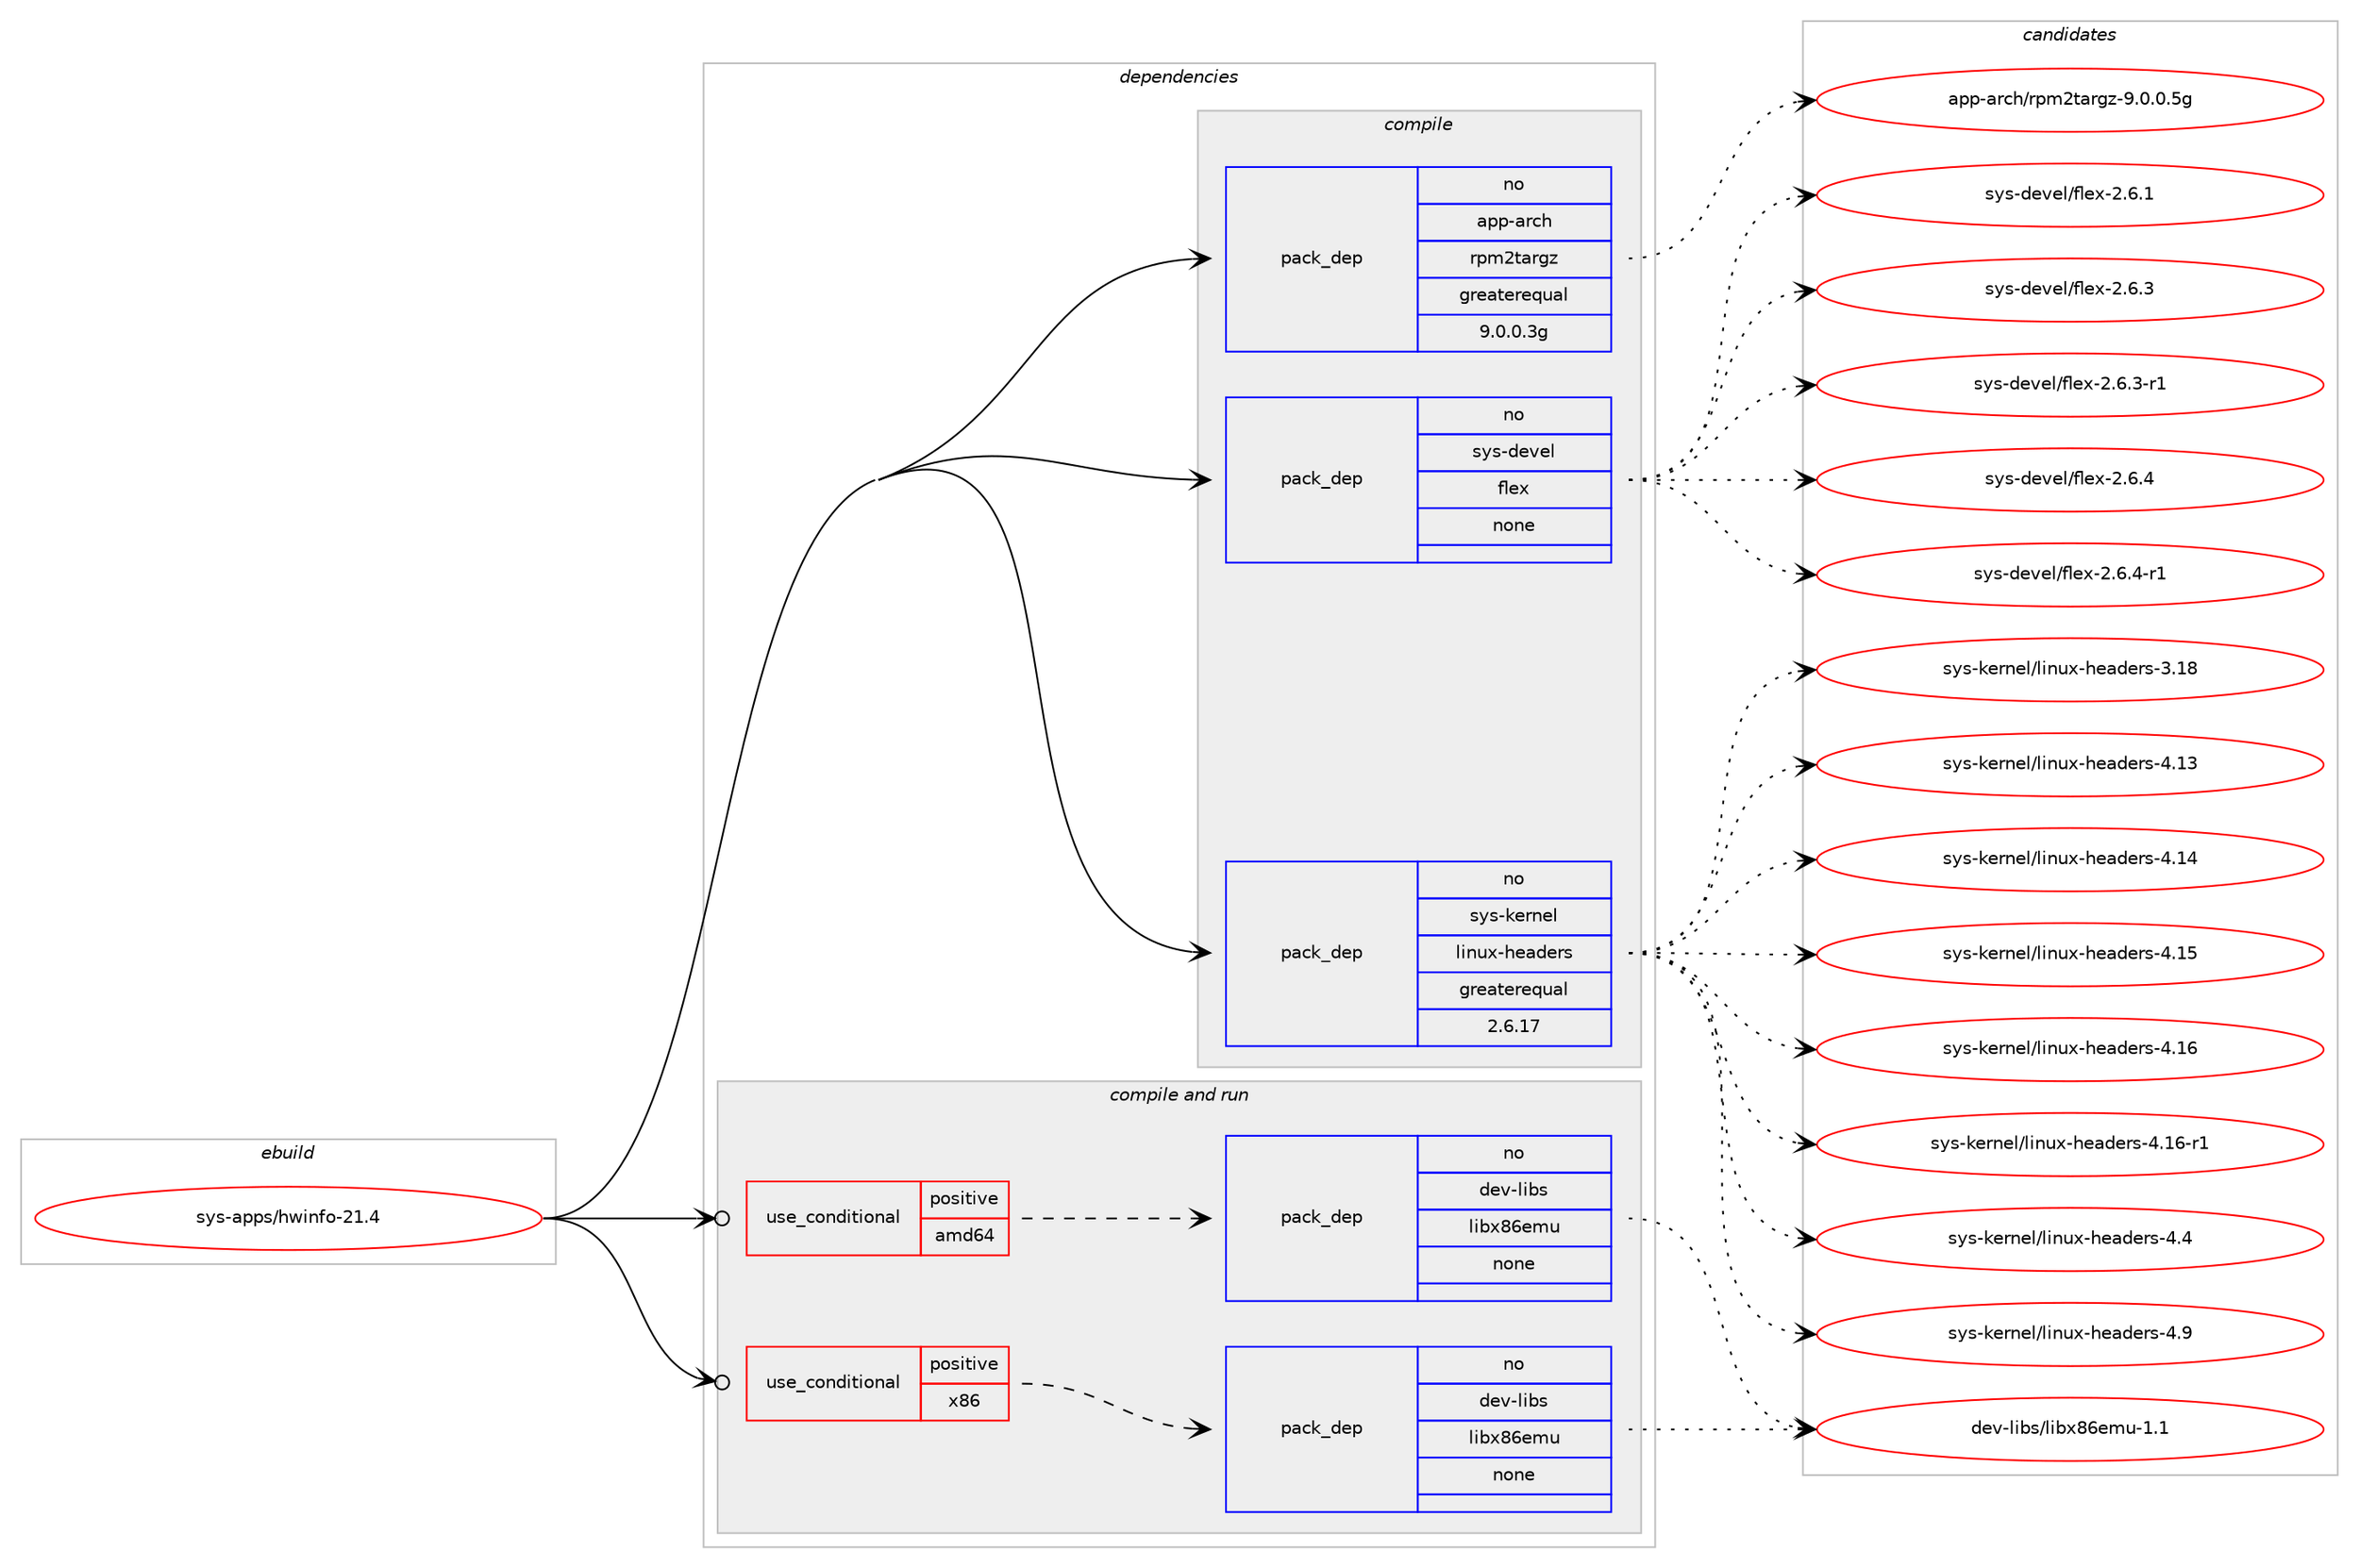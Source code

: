 digraph prolog {

# *************
# Graph options
# *************

newrank=true;
concentrate=true;
compound=true;
graph [rankdir=LR,fontname=Helvetica,fontsize=10,ranksep=1.5];#, ranksep=2.5, nodesep=0.2];
edge  [arrowhead=vee];
node  [fontname=Helvetica,fontsize=10];

# **********
# The ebuild
# **********

subgraph cluster_leftcol {
color=gray;
rank=same;
label=<<i>ebuild</i>>;
id [label="sys-apps/hwinfo-21.4", color=red, width=4, href="../sys-apps/hwinfo-21.4.svg"];
}

# ****************
# The dependencies
# ****************

subgraph cluster_midcol {
color=gray;
label=<<i>dependencies</i>>;
subgraph cluster_compile {
fillcolor="#eeeeee";
style=filled;
label=<<i>compile</i>>;
subgraph pack5908 {
dependency6369 [label=<<TABLE BORDER="0" CELLBORDER="1" CELLSPACING="0" CELLPADDING="4" WIDTH="220"><TR><TD ROWSPAN="6" CELLPADDING="30">pack_dep</TD></TR><TR><TD WIDTH="110">no</TD></TR><TR><TD>app-arch</TD></TR><TR><TD>rpm2targz</TD></TR><TR><TD>greaterequal</TD></TR><TR><TD>9.0.0.3g</TD></TR></TABLE>>, shape=none, color=blue];
}
id:e -> dependency6369:w [weight=20,style="solid",arrowhead="vee"];
subgraph pack5909 {
dependency6370 [label=<<TABLE BORDER="0" CELLBORDER="1" CELLSPACING="0" CELLPADDING="4" WIDTH="220"><TR><TD ROWSPAN="6" CELLPADDING="30">pack_dep</TD></TR><TR><TD WIDTH="110">no</TD></TR><TR><TD>sys-devel</TD></TR><TR><TD>flex</TD></TR><TR><TD>none</TD></TR><TR><TD></TD></TR></TABLE>>, shape=none, color=blue];
}
id:e -> dependency6370:w [weight=20,style="solid",arrowhead="vee"];
subgraph pack5910 {
dependency6371 [label=<<TABLE BORDER="0" CELLBORDER="1" CELLSPACING="0" CELLPADDING="4" WIDTH="220"><TR><TD ROWSPAN="6" CELLPADDING="30">pack_dep</TD></TR><TR><TD WIDTH="110">no</TD></TR><TR><TD>sys-kernel</TD></TR><TR><TD>linux-headers</TD></TR><TR><TD>greaterequal</TD></TR><TR><TD>2.6.17</TD></TR></TABLE>>, shape=none, color=blue];
}
id:e -> dependency6371:w [weight=20,style="solid",arrowhead="vee"];
}
subgraph cluster_compileandrun {
fillcolor="#eeeeee";
style=filled;
label=<<i>compile and run</i>>;
subgraph cond433 {
dependency6372 [label=<<TABLE BORDER="0" CELLBORDER="1" CELLSPACING="0" CELLPADDING="4"><TR><TD ROWSPAN="3" CELLPADDING="10">use_conditional</TD></TR><TR><TD>positive</TD></TR><TR><TD>amd64</TD></TR></TABLE>>, shape=none, color=red];
subgraph pack5911 {
dependency6373 [label=<<TABLE BORDER="0" CELLBORDER="1" CELLSPACING="0" CELLPADDING="4" WIDTH="220"><TR><TD ROWSPAN="6" CELLPADDING="30">pack_dep</TD></TR><TR><TD WIDTH="110">no</TD></TR><TR><TD>dev-libs</TD></TR><TR><TD>libx86emu</TD></TR><TR><TD>none</TD></TR><TR><TD></TD></TR></TABLE>>, shape=none, color=blue];
}
dependency6372:e -> dependency6373:w [weight=20,style="dashed",arrowhead="vee"];
}
id:e -> dependency6372:w [weight=20,style="solid",arrowhead="odotvee"];
subgraph cond434 {
dependency6374 [label=<<TABLE BORDER="0" CELLBORDER="1" CELLSPACING="0" CELLPADDING="4"><TR><TD ROWSPAN="3" CELLPADDING="10">use_conditional</TD></TR><TR><TD>positive</TD></TR><TR><TD>x86</TD></TR></TABLE>>, shape=none, color=red];
subgraph pack5912 {
dependency6375 [label=<<TABLE BORDER="0" CELLBORDER="1" CELLSPACING="0" CELLPADDING="4" WIDTH="220"><TR><TD ROWSPAN="6" CELLPADDING="30">pack_dep</TD></TR><TR><TD WIDTH="110">no</TD></TR><TR><TD>dev-libs</TD></TR><TR><TD>libx86emu</TD></TR><TR><TD>none</TD></TR><TR><TD></TD></TR></TABLE>>, shape=none, color=blue];
}
dependency6374:e -> dependency6375:w [weight=20,style="dashed",arrowhead="vee"];
}
id:e -> dependency6374:w [weight=20,style="solid",arrowhead="odotvee"];
}
subgraph cluster_run {
fillcolor="#eeeeee";
style=filled;
label=<<i>run</i>>;
}
}

# **************
# The candidates
# **************

subgraph cluster_choices {
rank=same;
color=gray;
label=<<i>candidates</i>>;

subgraph choice5908 {
color=black;
nodesep=1;
choice971121124597114991044711411210950116971141031224557464846484653103 [label="app-arch/rpm2targz-9.0.0.5g", color=red, width=4,href="../app-arch/rpm2targz-9.0.0.5g.svg"];
dependency6369:e -> choice971121124597114991044711411210950116971141031224557464846484653103:w [style=dotted,weight="100"];
}
subgraph choice5909 {
color=black;
nodesep=1;
choice1151211154510010111810110847102108101120455046544649 [label="sys-devel/flex-2.6.1", color=red, width=4,href="../sys-devel/flex-2.6.1.svg"];
choice1151211154510010111810110847102108101120455046544651 [label="sys-devel/flex-2.6.3", color=red, width=4,href="../sys-devel/flex-2.6.3.svg"];
choice11512111545100101118101108471021081011204550465446514511449 [label="sys-devel/flex-2.6.3-r1", color=red, width=4,href="../sys-devel/flex-2.6.3-r1.svg"];
choice1151211154510010111810110847102108101120455046544652 [label="sys-devel/flex-2.6.4", color=red, width=4,href="../sys-devel/flex-2.6.4.svg"];
choice11512111545100101118101108471021081011204550465446524511449 [label="sys-devel/flex-2.6.4-r1", color=red, width=4,href="../sys-devel/flex-2.6.4-r1.svg"];
dependency6370:e -> choice1151211154510010111810110847102108101120455046544649:w [style=dotted,weight="100"];
dependency6370:e -> choice1151211154510010111810110847102108101120455046544651:w [style=dotted,weight="100"];
dependency6370:e -> choice11512111545100101118101108471021081011204550465446514511449:w [style=dotted,weight="100"];
dependency6370:e -> choice1151211154510010111810110847102108101120455046544652:w [style=dotted,weight="100"];
dependency6370:e -> choice11512111545100101118101108471021081011204550465446524511449:w [style=dotted,weight="100"];
}
subgraph choice5910 {
color=black;
nodesep=1;
choice115121115451071011141101011084710810511011712045104101971001011141154551464956 [label="sys-kernel/linux-headers-3.18", color=red, width=4,href="../sys-kernel/linux-headers-3.18.svg"];
choice115121115451071011141101011084710810511011712045104101971001011141154552464951 [label="sys-kernel/linux-headers-4.13", color=red, width=4,href="../sys-kernel/linux-headers-4.13.svg"];
choice115121115451071011141101011084710810511011712045104101971001011141154552464952 [label="sys-kernel/linux-headers-4.14", color=red, width=4,href="../sys-kernel/linux-headers-4.14.svg"];
choice115121115451071011141101011084710810511011712045104101971001011141154552464953 [label="sys-kernel/linux-headers-4.15", color=red, width=4,href="../sys-kernel/linux-headers-4.15.svg"];
choice115121115451071011141101011084710810511011712045104101971001011141154552464954 [label="sys-kernel/linux-headers-4.16", color=red, width=4,href="../sys-kernel/linux-headers-4.16.svg"];
choice1151211154510710111411010110847108105110117120451041019710010111411545524649544511449 [label="sys-kernel/linux-headers-4.16-r1", color=red, width=4,href="../sys-kernel/linux-headers-4.16-r1.svg"];
choice1151211154510710111411010110847108105110117120451041019710010111411545524652 [label="sys-kernel/linux-headers-4.4", color=red, width=4,href="../sys-kernel/linux-headers-4.4.svg"];
choice1151211154510710111411010110847108105110117120451041019710010111411545524657 [label="sys-kernel/linux-headers-4.9", color=red, width=4,href="../sys-kernel/linux-headers-4.9.svg"];
dependency6371:e -> choice115121115451071011141101011084710810511011712045104101971001011141154551464956:w [style=dotted,weight="100"];
dependency6371:e -> choice115121115451071011141101011084710810511011712045104101971001011141154552464951:w [style=dotted,weight="100"];
dependency6371:e -> choice115121115451071011141101011084710810511011712045104101971001011141154552464952:w [style=dotted,weight="100"];
dependency6371:e -> choice115121115451071011141101011084710810511011712045104101971001011141154552464953:w [style=dotted,weight="100"];
dependency6371:e -> choice115121115451071011141101011084710810511011712045104101971001011141154552464954:w [style=dotted,weight="100"];
dependency6371:e -> choice1151211154510710111411010110847108105110117120451041019710010111411545524649544511449:w [style=dotted,weight="100"];
dependency6371:e -> choice1151211154510710111411010110847108105110117120451041019710010111411545524652:w [style=dotted,weight="100"];
dependency6371:e -> choice1151211154510710111411010110847108105110117120451041019710010111411545524657:w [style=dotted,weight="100"];
}
subgraph choice5911 {
color=black;
nodesep=1;
choice10010111845108105981154710810598120565410110911745494649 [label="dev-libs/libx86emu-1.1", color=red, width=4,href="../dev-libs/libx86emu-1.1.svg"];
dependency6373:e -> choice10010111845108105981154710810598120565410110911745494649:w [style=dotted,weight="100"];
}
subgraph choice5912 {
color=black;
nodesep=1;
choice10010111845108105981154710810598120565410110911745494649 [label="dev-libs/libx86emu-1.1", color=red, width=4,href="../dev-libs/libx86emu-1.1.svg"];
dependency6375:e -> choice10010111845108105981154710810598120565410110911745494649:w [style=dotted,weight="100"];
}
}

}
